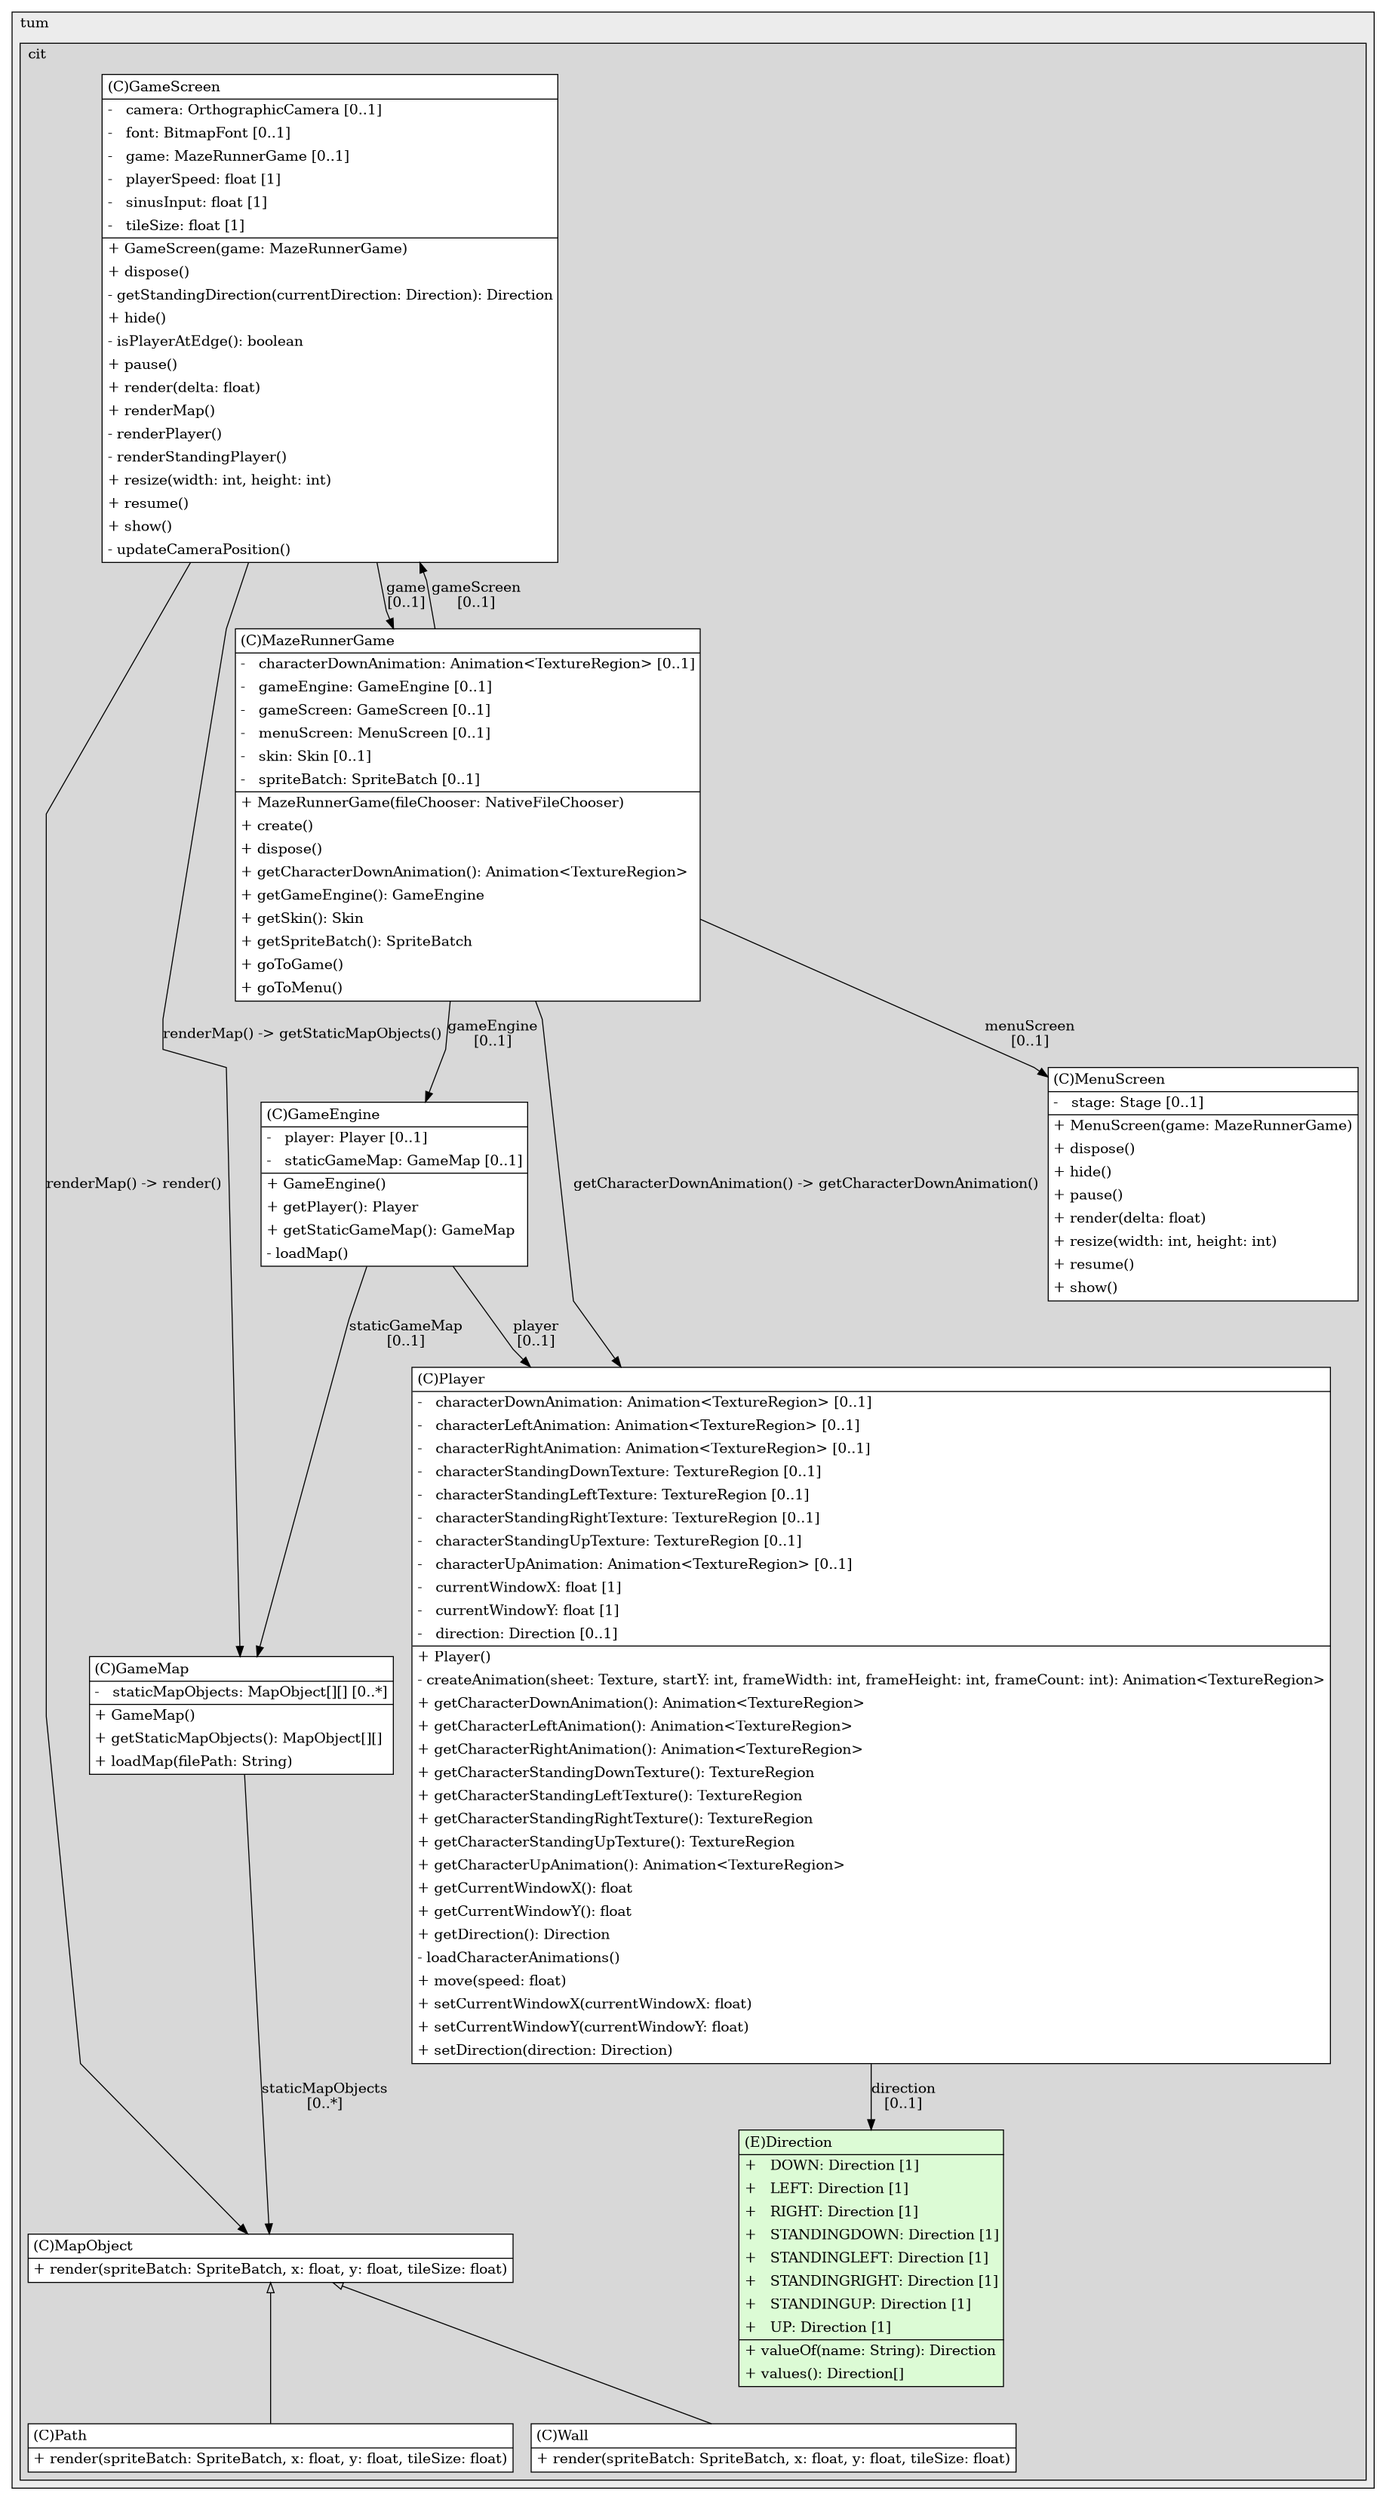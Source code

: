@startuml

/' diagram meta data start
config=StructureConfiguration;
{
  "projectClassification": {
    "searchMode": "OpenProject", // OpenProject, AllProjects
    "includedProjects": "",
    "pathEndKeywords": "*.impl",
    "isClientPath": "",
    "isClientName": "",
    "isTestPath": "",
    "isTestName": "",
    "isMappingPath": "",
    "isMappingName": "",
    "isDataAccessPath": "",
    "isDataAccessName": "",
    "isDataStructurePath": "",
    "isDataStructureName": "",
    "isInterfaceStructuresPath": "",
    "isInterfaceStructuresName": "",
    "isEntryPointPath": "",
    "isEntryPointName": "",
    "treatFinalFieldsAsMandatory": false
  },
  "graphRestriction": {
    "classPackageExcludeFilter": "",
    "classPackageIncludeFilter": "",
    "classNameExcludeFilter": "",
    "classNameIncludeFilter": "",
    "methodNameExcludeFilter": "",
    "methodNameIncludeFilter": "",
    "removeByInheritance": "", // inheritance/annotation based filtering is done in a second step
    "removeByAnnotation": "",
    "removeByClassPackage": "", // cleanup the graph after inheritance/annotation based filtering is done
    "removeByClassName": "",
    "cutMappings": false,
    "cutEnum": false,
    "cutTests": true,
    "cutClient": true,
    "cutDataAccess": false,
    "cutInterfaceStructures": false,
    "cutDataStructures": false,
    "cutGetterAndSetter": false,
    "cutConstructors": false
  },
  "graphTraversal": {
    "forwardDepth": 3,
    "backwardDepth": 3,
    "classPackageExcludeFilter": "",
    "classPackageIncludeFilter": "",
    "classNameExcludeFilter": "",
    "classNameIncludeFilter": "",
    "methodNameExcludeFilter": "",
    "methodNameIncludeFilter": "",
    "hideMappings": false,
    "hideDataStructures": false,
    "hidePrivateMethods": true,
    "hideInterfaceCalls": true, // indirection: implementation -> interface (is hidden) -> implementation
    "onlyShowApplicationEntryPoints": false, // root node is included
    "useMethodCallsForStructureDiagram": "ForwardOnly" // ForwardOnly, BothDirections, No
  },
  "details": {
    "aggregation": "GroupByClass", // ByClass, GroupByClass, None
    "showClassGenericTypes": true,
    "showMethods": true,
    "showMethodParameterNames": true,
    "showMethodParameterTypes": true,
    "showMethodReturnType": true,
    "showPackageLevels": 2,
    "showDetailedClassStructure": true
  },
  "rootClass": "de.tum.cit.ase.maze.GameScreen",
  "extensionCallbackMethod": "" // qualified.class.name#methodName - signature: public static String method(String)
}
diagram meta data end '/



digraph g {
    rankdir="TB"
    splines=polyline
    

'nodes 
subgraph cluster_115212 { 
   	label=tum
	labeljust=l
	fillcolor="#ececec"
	style=filled
   
   subgraph cluster_972012052 { 
   	label=cit
	labeljust=l
	fillcolor="#d8d8d8"
	style=filled
   
   Direction521980439[
	label=<<TABLE BORDER="1" CELLBORDER="0" CELLPADDING="4" CELLSPACING="0">
<TR><TD ALIGN="LEFT" >(E)Direction</TD></TR>
<HR/>
<TR><TD ALIGN="LEFT" >+   DOWN: Direction [1]</TD></TR>
<TR><TD ALIGN="LEFT" >+   LEFT: Direction [1]</TD></TR>
<TR><TD ALIGN="LEFT" >+   RIGHT: Direction [1]</TD></TR>
<TR><TD ALIGN="LEFT" >+   STANDINGDOWN: Direction [1]</TD></TR>
<TR><TD ALIGN="LEFT" >+   STANDINGLEFT: Direction [1]</TD></TR>
<TR><TD ALIGN="LEFT" >+   STANDINGRIGHT: Direction [1]</TD></TR>
<TR><TD ALIGN="LEFT" >+   STANDINGUP: Direction [1]</TD></TR>
<TR><TD ALIGN="LEFT" >+   UP: Direction [1]</TD></TR>
<HR/>
<TR><TD ALIGN="LEFT" >+ valueOf(name: String): Direction</TD></TR>
<TR><TD ALIGN="LEFT" >+ values(): Direction[]</TD></TR>
</TABLE>>
	style=filled
	margin=0
	shape=plaintext
	fillcolor="#DCFBD5"
];

GameEngine521980439[
	label=<<TABLE BORDER="1" CELLBORDER="0" CELLPADDING="4" CELLSPACING="0">
<TR><TD ALIGN="LEFT" >(C)GameEngine</TD></TR>
<HR/>
<TR><TD ALIGN="LEFT" >-   player: Player [0..1]</TD></TR>
<TR><TD ALIGN="LEFT" >-   staticGameMap: GameMap [0..1]</TD></TR>
<HR/>
<TR><TD ALIGN="LEFT" >+ GameEngine()</TD></TR>
<TR><TD ALIGN="LEFT" >+ getPlayer(): Player</TD></TR>
<TR><TD ALIGN="LEFT" >+ getStaticGameMap(): GameMap</TD></TR>
<TR><TD ALIGN="LEFT" >- loadMap()</TD></TR>
</TABLE>>
	style=filled
	margin=0
	shape=plaintext
	fillcolor="#FFFFFF"
];

GameMap521980439[
	label=<<TABLE BORDER="1" CELLBORDER="0" CELLPADDING="4" CELLSPACING="0">
<TR><TD ALIGN="LEFT" >(C)GameMap</TD></TR>
<HR/>
<TR><TD ALIGN="LEFT" >-   staticMapObjects: MapObject[][] [0..*]</TD></TR>
<HR/>
<TR><TD ALIGN="LEFT" >+ GameMap()</TD></TR>
<TR><TD ALIGN="LEFT" >+ getStaticMapObjects(): MapObject[][]</TD></TR>
<TR><TD ALIGN="LEFT" >+ loadMap(filePath: String)</TD></TR>
</TABLE>>
	style=filled
	margin=0
	shape=plaintext
	fillcolor="#FFFFFF"
];

GameScreen521980439[
	label=<<TABLE BORDER="1" CELLBORDER="0" CELLPADDING="4" CELLSPACING="0">
<TR><TD ALIGN="LEFT" >(C)GameScreen</TD></TR>
<HR/>
<TR><TD ALIGN="LEFT" >-   camera: OrthographicCamera [0..1]</TD></TR>
<TR><TD ALIGN="LEFT" >-   font: BitmapFont [0..1]</TD></TR>
<TR><TD ALIGN="LEFT" >-   game: MazeRunnerGame [0..1]</TD></TR>
<TR><TD ALIGN="LEFT" >-   playerSpeed: float [1]</TD></TR>
<TR><TD ALIGN="LEFT" >-   sinusInput: float [1]</TD></TR>
<TR><TD ALIGN="LEFT" >-   tileSize: float [1]</TD></TR>
<HR/>
<TR><TD ALIGN="LEFT" >+ GameScreen(game: MazeRunnerGame)</TD></TR>
<TR><TD ALIGN="LEFT" >+ dispose()</TD></TR>
<TR><TD ALIGN="LEFT" >- getStandingDirection(currentDirection: Direction): Direction</TD></TR>
<TR><TD ALIGN="LEFT" >+ hide()</TD></TR>
<TR><TD ALIGN="LEFT" >- isPlayerAtEdge(): boolean</TD></TR>
<TR><TD ALIGN="LEFT" >+ pause()</TD></TR>
<TR><TD ALIGN="LEFT" >+ render(delta: float)</TD></TR>
<TR><TD ALIGN="LEFT" >+ renderMap()</TD></TR>
<TR><TD ALIGN="LEFT" >- renderPlayer()</TD></TR>
<TR><TD ALIGN="LEFT" >- renderStandingPlayer()</TD></TR>
<TR><TD ALIGN="LEFT" >+ resize(width: int, height: int)</TD></TR>
<TR><TD ALIGN="LEFT" >+ resume()</TD></TR>
<TR><TD ALIGN="LEFT" >+ show()</TD></TR>
<TR><TD ALIGN="LEFT" >- updateCameraPosition()</TD></TR>
</TABLE>>
	style=filled
	margin=0
	shape=plaintext
	fillcolor="#FFFFFF"
];

MapObject521980439[
	label=<<TABLE BORDER="1" CELLBORDER="0" CELLPADDING="4" CELLSPACING="0">
<TR><TD ALIGN="LEFT" >(C)MapObject</TD></TR>
<HR/>
<TR><TD ALIGN="LEFT" >+ render(spriteBatch: SpriteBatch, x: float, y: float, tileSize: float)</TD></TR>
</TABLE>>
	style=filled
	margin=0
	shape=plaintext
	fillcolor="#FFFFFF"
];

MazeRunnerGame521980439[
	label=<<TABLE BORDER="1" CELLBORDER="0" CELLPADDING="4" CELLSPACING="0">
<TR><TD ALIGN="LEFT" >(C)MazeRunnerGame</TD></TR>
<HR/>
<TR><TD ALIGN="LEFT" >-   characterDownAnimation: Animation&lt;TextureRegion&gt; [0..1]</TD></TR>
<TR><TD ALIGN="LEFT" >-   gameEngine: GameEngine [0..1]</TD></TR>
<TR><TD ALIGN="LEFT" >-   gameScreen: GameScreen [0..1]</TD></TR>
<TR><TD ALIGN="LEFT" >-   menuScreen: MenuScreen [0..1]</TD></TR>
<TR><TD ALIGN="LEFT" >-   skin: Skin [0..1]</TD></TR>
<TR><TD ALIGN="LEFT" >-   spriteBatch: SpriteBatch [0..1]</TD></TR>
<HR/>
<TR><TD ALIGN="LEFT" >+ MazeRunnerGame(fileChooser: NativeFileChooser)</TD></TR>
<TR><TD ALIGN="LEFT" >+ create()</TD></TR>
<TR><TD ALIGN="LEFT" >+ dispose()</TD></TR>
<TR><TD ALIGN="LEFT" >+ getCharacterDownAnimation(): Animation&lt;TextureRegion&gt;</TD></TR>
<TR><TD ALIGN="LEFT" >+ getGameEngine(): GameEngine</TD></TR>
<TR><TD ALIGN="LEFT" >+ getSkin(): Skin</TD></TR>
<TR><TD ALIGN="LEFT" >+ getSpriteBatch(): SpriteBatch</TD></TR>
<TR><TD ALIGN="LEFT" >+ goToGame()</TD></TR>
<TR><TD ALIGN="LEFT" >+ goToMenu()</TD></TR>
</TABLE>>
	style=filled
	margin=0
	shape=plaintext
	fillcolor="#FFFFFF"
];

MenuScreen521980439[
	label=<<TABLE BORDER="1" CELLBORDER="0" CELLPADDING="4" CELLSPACING="0">
<TR><TD ALIGN="LEFT" >(C)MenuScreen</TD></TR>
<HR/>
<TR><TD ALIGN="LEFT" >-   stage: Stage [0..1]</TD></TR>
<HR/>
<TR><TD ALIGN="LEFT" >+ MenuScreen(game: MazeRunnerGame)</TD></TR>
<TR><TD ALIGN="LEFT" >+ dispose()</TD></TR>
<TR><TD ALIGN="LEFT" >+ hide()</TD></TR>
<TR><TD ALIGN="LEFT" >+ pause()</TD></TR>
<TR><TD ALIGN="LEFT" >+ render(delta: float)</TD></TR>
<TR><TD ALIGN="LEFT" >+ resize(width: int, height: int)</TD></TR>
<TR><TD ALIGN="LEFT" >+ resume()</TD></TR>
<TR><TD ALIGN="LEFT" >+ show()</TD></TR>
</TABLE>>
	style=filled
	margin=0
	shape=plaintext
	fillcolor="#FFFFFF"
];

Path521980439[
	label=<<TABLE BORDER="1" CELLBORDER="0" CELLPADDING="4" CELLSPACING="0">
<TR><TD ALIGN="LEFT" >(C)Path</TD></TR>
<HR/>
<TR><TD ALIGN="LEFT" >+ render(spriteBatch: SpriteBatch, x: float, y: float, tileSize: float)</TD></TR>
</TABLE>>
	style=filled
	margin=0
	shape=plaintext
	fillcolor="#FFFFFF"
];

Player521980439[
	label=<<TABLE BORDER="1" CELLBORDER="0" CELLPADDING="4" CELLSPACING="0">
<TR><TD ALIGN="LEFT" >(C)Player</TD></TR>
<HR/>
<TR><TD ALIGN="LEFT" >-   characterDownAnimation: Animation&lt;TextureRegion&gt; [0..1]</TD></TR>
<TR><TD ALIGN="LEFT" >-   characterLeftAnimation: Animation&lt;TextureRegion&gt; [0..1]</TD></TR>
<TR><TD ALIGN="LEFT" >-   characterRightAnimation: Animation&lt;TextureRegion&gt; [0..1]</TD></TR>
<TR><TD ALIGN="LEFT" >-   characterStandingDownTexture: TextureRegion [0..1]</TD></TR>
<TR><TD ALIGN="LEFT" >-   characterStandingLeftTexture: TextureRegion [0..1]</TD></TR>
<TR><TD ALIGN="LEFT" >-   characterStandingRightTexture: TextureRegion [0..1]</TD></TR>
<TR><TD ALIGN="LEFT" >-   characterStandingUpTexture: TextureRegion [0..1]</TD></TR>
<TR><TD ALIGN="LEFT" >-   characterUpAnimation: Animation&lt;TextureRegion&gt; [0..1]</TD></TR>
<TR><TD ALIGN="LEFT" >-   currentWindowX: float [1]</TD></TR>
<TR><TD ALIGN="LEFT" >-   currentWindowY: float [1]</TD></TR>
<TR><TD ALIGN="LEFT" >-   direction: Direction [0..1]</TD></TR>
<HR/>
<TR><TD ALIGN="LEFT" >+ Player()</TD></TR>
<TR><TD ALIGN="LEFT" >- createAnimation(sheet: Texture, startY: int, frameWidth: int, frameHeight: int, frameCount: int): Animation&lt;TextureRegion&gt;</TD></TR>
<TR><TD ALIGN="LEFT" >+ getCharacterDownAnimation(): Animation&lt;TextureRegion&gt;</TD></TR>
<TR><TD ALIGN="LEFT" >+ getCharacterLeftAnimation(): Animation&lt;TextureRegion&gt;</TD></TR>
<TR><TD ALIGN="LEFT" >+ getCharacterRightAnimation(): Animation&lt;TextureRegion&gt;</TD></TR>
<TR><TD ALIGN="LEFT" >+ getCharacterStandingDownTexture(): TextureRegion</TD></TR>
<TR><TD ALIGN="LEFT" >+ getCharacterStandingLeftTexture(): TextureRegion</TD></TR>
<TR><TD ALIGN="LEFT" >+ getCharacterStandingRightTexture(): TextureRegion</TD></TR>
<TR><TD ALIGN="LEFT" >+ getCharacterStandingUpTexture(): TextureRegion</TD></TR>
<TR><TD ALIGN="LEFT" >+ getCharacterUpAnimation(): Animation&lt;TextureRegion&gt;</TD></TR>
<TR><TD ALIGN="LEFT" >+ getCurrentWindowX(): float</TD></TR>
<TR><TD ALIGN="LEFT" >+ getCurrentWindowY(): float</TD></TR>
<TR><TD ALIGN="LEFT" >+ getDirection(): Direction</TD></TR>
<TR><TD ALIGN="LEFT" >- loadCharacterAnimations()</TD></TR>
<TR><TD ALIGN="LEFT" >+ move(speed: float)</TD></TR>
<TR><TD ALIGN="LEFT" >+ setCurrentWindowX(currentWindowX: float)</TD></TR>
<TR><TD ALIGN="LEFT" >+ setCurrentWindowY(currentWindowY: float)</TD></TR>
<TR><TD ALIGN="LEFT" >+ setDirection(direction: Direction)</TD></TR>
</TABLE>>
	style=filled
	margin=0
	shape=plaintext
	fillcolor="#FFFFFF"
];

Wall521980439[
	label=<<TABLE BORDER="1" CELLBORDER="0" CELLPADDING="4" CELLSPACING="0">
<TR><TD ALIGN="LEFT" >(C)Wall</TD></TR>
<HR/>
<TR><TD ALIGN="LEFT" >+ render(spriteBatch: SpriteBatch, x: float, y: float, tileSize: float)</TD></TR>
</TABLE>>
	style=filled
	margin=0
	shape=plaintext
	fillcolor="#FFFFFF"
];
} 
} 

'edges    
GameEngine521980439 -> GameMap521980439[label="staticGameMap
[0..1]"];
GameEngine521980439 -> Player521980439[label="player
[0..1]"];
GameMap521980439 -> MapObject521980439[label="staticMapObjects
[0..*]"];
GameScreen521980439 -> GameMap521980439[label="renderMap() -> getStaticMapObjects()"];
GameScreen521980439 -> MapObject521980439[label="renderMap() -> render()"];
GameScreen521980439 -> MazeRunnerGame521980439[label="game
[0..1]"];
MapObject521980439 -> Path521980439[arrowhead=none, arrowtail=empty, dir=both];
MapObject521980439 -> Wall521980439[arrowhead=none, arrowtail=empty, dir=both];
MazeRunnerGame521980439 -> GameEngine521980439[label="gameEngine
[0..1]"];
MazeRunnerGame521980439 -> GameScreen521980439[label="gameScreen
[0..1]"];
MazeRunnerGame521980439 -> MenuScreen521980439[label="menuScreen
[0..1]"];
MazeRunnerGame521980439 -> Player521980439[label="getCharacterDownAnimation() -> getCharacterDownAnimation()"];
Player521980439 -> Direction521980439[label="direction
[0..1]"];
    
}
@enduml